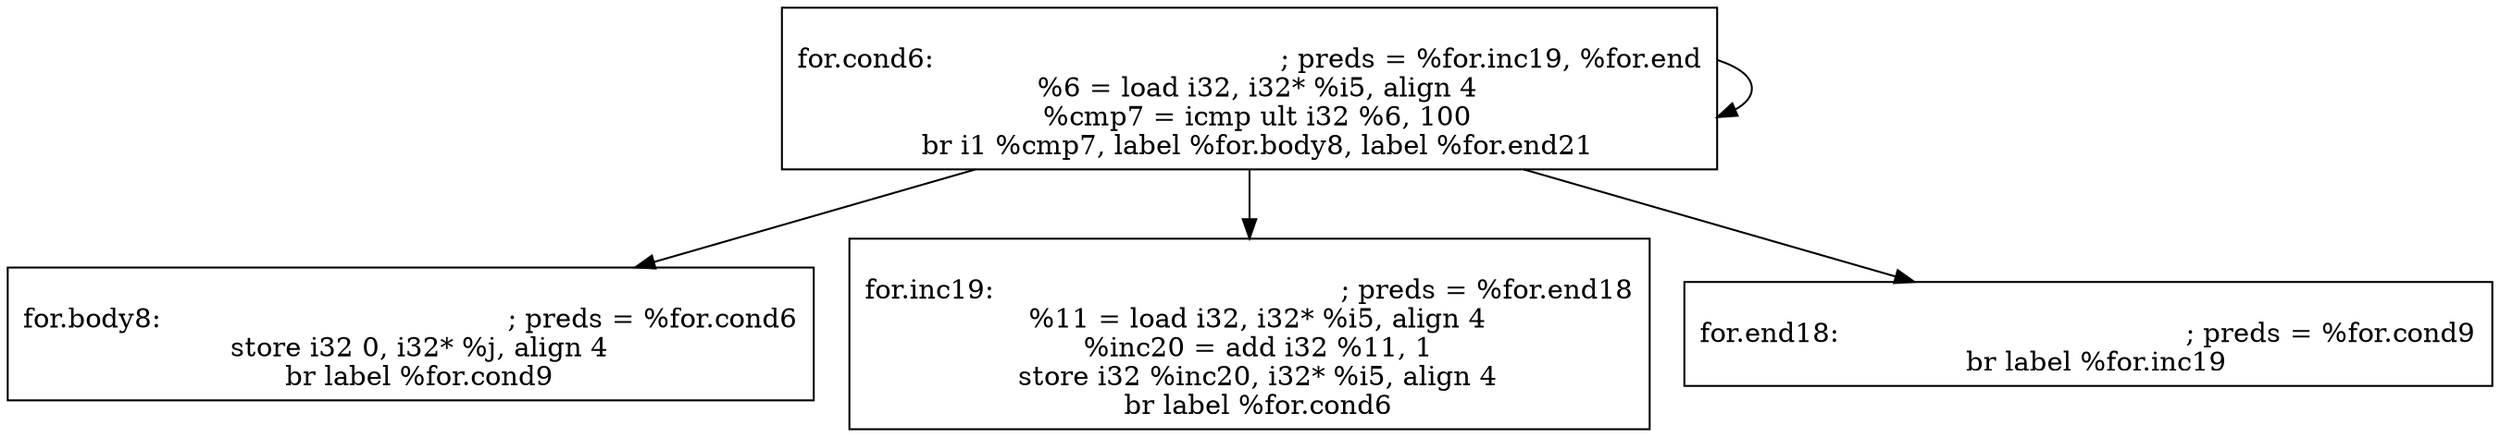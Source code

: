 
digraph G {


node237 [label="
for.cond6:                                        ; preds = %for.inc19, %for.end
  %6 = load i32, i32* %i5, align 4
  %cmp7 = icmp ult i32 %6, 100
  br i1 %cmp7, label %for.body8, label %for.end21
",shape=rectangle ]
node238 [label="
for.body8:                                        ; preds = %for.cond6
  store i32 0, i32* %j, align 4
  br label %for.cond9
",shape=rectangle ]
node235 [label="
for.inc19:                                        ; preds = %for.end18
  %11 = load i32, i32* %i5, align 4
  %inc20 = add i32 %11, 1
  store i32 %inc20, i32* %i5, align 4
  br label %for.cond6
",shape=rectangle ]
node236 [label="
for.end18:                                        ; preds = %for.cond9
  br label %for.inc19
",shape=rectangle ]

node237->node238 [ ]
node237->node235 [ ]
node237->node236 [ ]
node237->node237 [ ]


}
